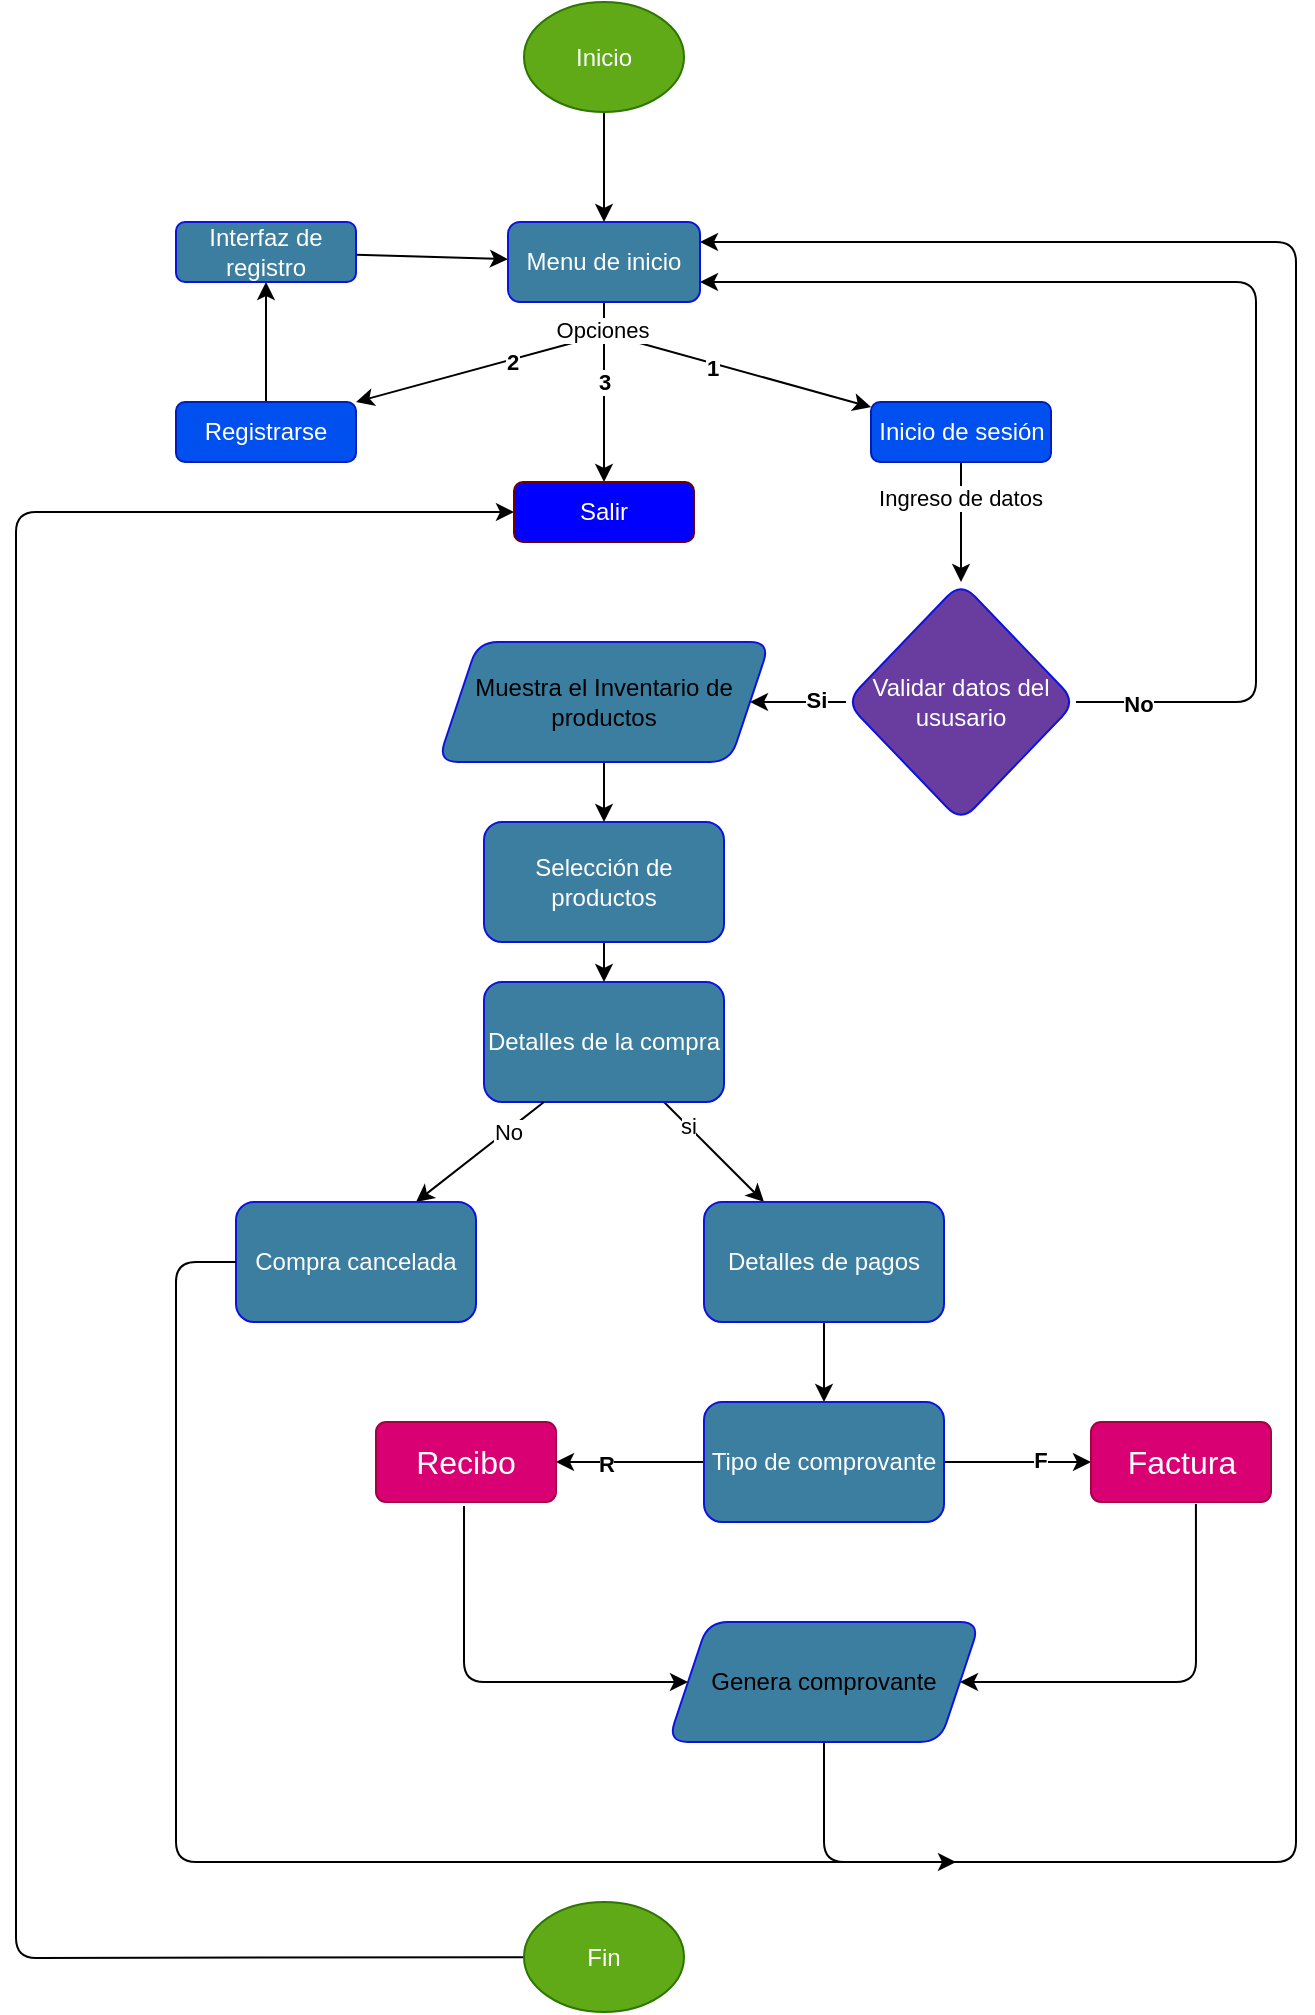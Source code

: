 <mxfile>
    <diagram id="YcQbaTT7AHG7Ci6GBOAf" name="Página-1">
        <mxGraphModel dx="832" dy="480" grid="1" gridSize="10" guides="1" tooltips="1" connect="1" arrows="1" fold="1" page="1" pageScale="1" pageWidth="827" pageHeight="1169" math="0" shadow="0">
            <root>
                <mxCell id="0"/>
                <mxCell id="1" parent="0"/>
                <mxCell id="53" value="" style="endArrow=classic;html=1;entryX=1;entryY=0;entryDx=0;entryDy=0;" parent="1" target="60" edge="1">
                    <mxGeometry width="50" height="50" relative="1" as="geometry">
                        <mxPoint x="400" y="190" as="sourcePoint"/>
                        <mxPoint x="460" y="120" as="targetPoint"/>
                        <Array as="points"/>
                    </mxGeometry>
                </mxCell>
                <mxCell id="65" value="&lt;b&gt;2&lt;/b&gt;" style="edgeLabel;html=1;align=center;verticalAlign=middle;resizable=0;points=[];" parent="53" vertex="1" connectable="0">
                    <mxGeometry x="-0.401" y="1" relative="1" as="geometry">
                        <mxPoint as="offset"/>
                    </mxGeometry>
                </mxCell>
                <mxCell id="55" value="" style="endArrow=classic;html=1;" parent="1" target="57" edge="1">
                    <mxGeometry width="50" height="50" relative="1" as="geometry">
                        <mxPoint x="430" y="190" as="sourcePoint"/>
                        <mxPoint x="380" y="120" as="targetPoint"/>
                    </mxGeometry>
                </mxCell>
                <mxCell id="64" value="&lt;b&gt;1&lt;/b&gt;" style="edgeLabel;html=1;align=center;verticalAlign=middle;resizable=0;points=[];" parent="55" vertex="1" connectable="0">
                    <mxGeometry x="-0.34" y="-2" relative="1" as="geometry">
                        <mxPoint as="offset"/>
                    </mxGeometry>
                </mxCell>
                <mxCell id="56" value="" style="endArrow=classic;html=1;exitX=0.5;exitY=1;exitDx=0;exitDy=0;entryX=0.5;entryY=0;entryDx=0;entryDy=0;" parent="1" source="77" target="61" edge="1">
                    <mxGeometry width="50" height="50" relative="1" as="geometry">
                        <mxPoint x="414" y="160" as="sourcePoint"/>
                        <mxPoint x="540" y="120" as="targetPoint"/>
                    </mxGeometry>
                </mxCell>
                <mxCell id="67" value="&lt;b&gt;3&lt;/b&gt;" style="edgeLabel;html=1;align=center;verticalAlign=middle;resizable=0;points=[];" parent="56" vertex="1" connectable="0">
                    <mxGeometry x="-0.385" y="-1" relative="1" as="geometry">
                        <mxPoint x="1" y="12" as="offset"/>
                    </mxGeometry>
                </mxCell>
                <mxCell id="100" value="Opciones" style="edgeLabel;html=1;align=center;verticalAlign=middle;resizable=0;points=[];" parent="56" vertex="1" connectable="0">
                    <mxGeometry x="-0.689" y="-1" relative="1" as="geometry">
                        <mxPoint as="offset"/>
                    </mxGeometry>
                </mxCell>
                <mxCell id="91" value="" style="edgeStyle=none;html=1;" parent="1" source="57" target="90" edge="1">
                    <mxGeometry relative="1" as="geometry"/>
                </mxCell>
                <mxCell id="99" value="Ingreso de datos" style="edgeLabel;html=1;align=center;verticalAlign=middle;resizable=0;points=[];" parent="91" vertex="1" connectable="0">
                    <mxGeometry x="-0.4" y="-1" relative="1" as="geometry">
                        <mxPoint as="offset"/>
                    </mxGeometry>
                </mxCell>
                <mxCell id="57" value="Inicio de sesión" style="rounded=1;whiteSpace=wrap;html=1;shadow=0;fillColor=#0050ef;strokeColor=#001DBC;fontColor=#ffffff;" parent="1" vertex="1">
                    <mxGeometry x="547.5" y="220" width="90" height="30" as="geometry"/>
                </mxCell>
                <mxCell id="75" value="" style="edgeStyle=none;html=1;" parent="1" source="60" target="74" edge="1">
                    <mxGeometry relative="1" as="geometry"/>
                </mxCell>
                <mxCell id="60" value="Registrarse" style="rounded=1;whiteSpace=wrap;html=1;shadow=0;fillColor=#0050ef;strokeColor=#001DBC;fontColor=#ffffff;" parent="1" vertex="1">
                    <mxGeometry x="200" y="220" width="90" height="30" as="geometry"/>
                </mxCell>
                <mxCell id="61" value="Salir" style="rounded=1;whiteSpace=wrap;html=1;shadow=0;fillColor=#0000FF;strokeColor=#6F0000;fontColor=#ffffff;" parent="1" vertex="1">
                    <mxGeometry x="369" y="260" width="90" height="30" as="geometry"/>
                </mxCell>
                <mxCell id="78" value="" style="edgeStyle=none;html=1;" parent="1" source="74" target="77" edge="1">
                    <mxGeometry relative="1" as="geometry"/>
                </mxCell>
                <mxCell id="74" value="Interfaz de registro" style="rounded=1;whiteSpace=wrap;html=1;shadow=0;fillColor=#3c7e9f;strokeColor=#0c13df;fontColor=#ffffff;" parent="1" vertex="1">
                    <mxGeometry x="200" y="130" width="90" height="30" as="geometry"/>
                </mxCell>
                <mxCell id="80" value="" style="edgeStyle=none;html=1;entryX=0.5;entryY=0;entryDx=0;entryDy=0;exitX=0.5;exitY=1;exitDx=0;exitDy=0;" parent="1" source="79" target="77" edge="1">
                    <mxGeometry relative="1" as="geometry">
                        <mxPoint x="450" y="80" as="sourcePoint"/>
                    </mxGeometry>
                </mxCell>
                <mxCell id="77" value="Menu de inicio" style="whiteSpace=wrap;html=1;fillColor=#3c7e9f;strokeColor=#0c13df;fontColor=#ffffff;rounded=1;shadow=0;" parent="1" vertex="1">
                    <mxGeometry x="366" y="130" width="96" height="40" as="geometry"/>
                </mxCell>
                <mxCell id="79" value="Inicio" style="ellipse;whiteSpace=wrap;html=1;fillColor=#60a917;strokeColor=#2D7600;fontColor=#ffffff;rounded=1;shadow=0;" parent="1" vertex="1">
                    <mxGeometry x="374" y="20" width="80" height="55" as="geometry"/>
                </mxCell>
                <mxCell id="86" value="" style="edgeStyle=none;html=1;exitX=0.5;exitY=1;exitDx=0;exitDy=0;" parent="1" source="129" target="85" edge="1">
                    <mxGeometry relative="1" as="geometry">
                        <mxPoint x="414" y="400" as="sourcePoint"/>
                    </mxGeometry>
                </mxCell>
                <mxCell id="102" value="" style="edgeStyle=none;html=1;" parent="1" source="85" target="101" edge="1">
                    <mxGeometry relative="1" as="geometry"/>
                </mxCell>
                <mxCell id="85" value="Selección de productos" style="whiteSpace=wrap;html=1;fillColor=#3c7e9f;strokeColor=#0c13df;fontColor=#ffffff;rounded=1;shadow=0;" parent="1" vertex="1">
                    <mxGeometry x="354" y="430" width="120" height="60" as="geometry"/>
                </mxCell>
                <mxCell id="92" value="" style="edgeStyle=none;html=1;entryX=1;entryY=0.5;entryDx=0;entryDy=0;" parent="1" source="90" target="129" edge="1">
                    <mxGeometry relative="1" as="geometry">
                        <mxPoint x="474" y="370" as="targetPoint"/>
                    </mxGeometry>
                </mxCell>
                <mxCell id="94" value="&lt;b&gt;Si&lt;/b&gt;" style="edgeLabel;html=1;align=center;verticalAlign=middle;resizable=0;points=[];" parent="92" vertex="1" connectable="0">
                    <mxGeometry x="-0.344" y="-1" relative="1" as="geometry">
                        <mxPoint as="offset"/>
                    </mxGeometry>
                </mxCell>
                <mxCell id="96" value="" style="edgeStyle=none;html=1;entryX=1;entryY=0.75;entryDx=0;entryDy=0;" parent="1" source="90" target="77" edge="1">
                    <mxGeometry relative="1" as="geometry">
                        <mxPoint x="740" y="140" as="targetPoint"/>
                        <Array as="points">
                            <mxPoint x="740" y="370"/>
                            <mxPoint x="740" y="160"/>
                        </Array>
                    </mxGeometry>
                </mxCell>
                <mxCell id="97" value="&lt;b&gt;No&lt;/b&gt;" style="edgeLabel;html=1;align=center;verticalAlign=middle;resizable=0;points=[];" parent="96" vertex="1" connectable="0">
                    <mxGeometry x="-0.895" y="-1" relative="1" as="geometry">
                        <mxPoint as="offset"/>
                    </mxGeometry>
                </mxCell>
                <mxCell id="90" value="Validar datos del ususario" style="rhombus;whiteSpace=wrap;html=1;fillColor=#693c9f;strokeColor=#0c13df;fontColor=#ffffff;rounded=1;shadow=0;" parent="1" vertex="1">
                    <mxGeometry x="535" y="310" width="115" height="120" as="geometry"/>
                </mxCell>
                <mxCell id="104" value="" style="edgeStyle=none;html=1;" parent="1" source="101" target="103" edge="1">
                    <mxGeometry relative="1" as="geometry"/>
                </mxCell>
                <mxCell id="133" value="si" style="edgeLabel;html=1;align=center;verticalAlign=middle;resizable=0;points=[];" vertex="1" connectable="0" parent="104">
                    <mxGeometry x="-0.52" relative="1" as="geometry">
                        <mxPoint as="offset"/>
                    </mxGeometry>
                </mxCell>
                <mxCell id="101" value="Detalles de la compra" style="whiteSpace=wrap;html=1;fillColor=#3c7e9f;strokeColor=#0c13df;fontColor=#ffffff;rounded=1;shadow=0;" parent="1" vertex="1">
                    <mxGeometry x="354" y="510" width="120" height="60" as="geometry"/>
                </mxCell>
                <mxCell id="108" value="" style="edgeStyle=none;html=1;" parent="1" source="103" target="107" edge="1">
                    <mxGeometry relative="1" as="geometry"/>
                </mxCell>
                <mxCell id="103" value="Detalles de pagos" style="whiteSpace=wrap;html=1;fillColor=#3c7e9f;strokeColor=#0c13df;fontColor=#ffffff;rounded=1;shadow=0;" parent="1" vertex="1">
                    <mxGeometry x="464" y="620" width="120" height="60" as="geometry"/>
                </mxCell>
                <mxCell id="112" value="" style="edgeStyle=none;html=1;" parent="1" source="107" target="110" edge="1">
                    <mxGeometry relative="1" as="geometry"/>
                </mxCell>
                <mxCell id="115" value="&lt;b&gt;R&lt;/b&gt;" style="edgeLabel;html=1;align=center;verticalAlign=middle;resizable=0;points=[];" parent="112" vertex="1" connectable="0">
                    <mxGeometry x="0.324" y="1" relative="1" as="geometry">
                        <mxPoint as="offset"/>
                    </mxGeometry>
                </mxCell>
                <mxCell id="113" value="" style="edgeStyle=none;html=1;" parent="1" source="107" target="109" edge="1">
                    <mxGeometry relative="1" as="geometry"/>
                </mxCell>
                <mxCell id="114" value="&lt;b&gt;F&lt;/b&gt;" style="edgeLabel;html=1;align=center;verticalAlign=middle;resizable=0;points=[];" parent="113" vertex="1" connectable="0">
                    <mxGeometry x="0.306" y="1" relative="1" as="geometry">
                        <mxPoint as="offset"/>
                    </mxGeometry>
                </mxCell>
                <mxCell id="107" value="Tipo de comprovante" style="whiteSpace=wrap;html=1;fillColor=#3c7e9f;strokeColor=#0c13df;fontColor=#ffffff;rounded=1;shadow=0;" parent="1" vertex="1">
                    <mxGeometry x="464" y="720" width="120" height="60" as="geometry"/>
                </mxCell>
                <mxCell id="109" value="Factura&lt;span style=&quot;color: rgba(0, 0, 0, 0); font-family: monospace; font-size: 0px; text-align: start;&quot;&gt;%3CmxGraphModel%3E%3Croot%3E%3CmxCell%20id%3D%220%22%2F%3E%3CmxCell%20id%3D%221%22%20parent%3D%220%22%2F%3E%3CmxCell%20id%3D%222%22%20value%3D%22%22%20style%3D%22rounded%3D1%3BwhiteSpace%3Dwrap%3Bhtml%3D1%3Bshadow%3D0%3BfillColor%3D%23437f9d%3BgradientColor%3Dnone%3B%22%20vertex%3D%221%22%20parent%3D%221%22%3E%3CmxGeometry%20x%3D%22420%22%20y%3D%22120%22%20width%3D%2290%22%20height%3D%2230%22%20as%3D%22geometry%22%2F%3E%3C%2FmxCell%3E%3C%2Froot%3E%3C%2FmxGraphModel%3E&lt;/span&gt;" style="html=1;shadow=0;dashed=0;shape=mxgraph.bootstrap.rrect;rSize=5;strokeColor=#A50040;strokeWidth=1;fillColor=#d80073;fontColor=#ffffff;whiteSpace=wrap;align=center;verticalAlign=middle;spacingLeft=0;fontStyle=0;fontSize=16;spacing=5;rounded=1;" parent="1" vertex="1">
                    <mxGeometry x="657.5" y="730" width="90" height="40" as="geometry"/>
                </mxCell>
                <mxCell id="110" value="Recibo" style="html=1;shadow=0;dashed=0;shape=mxgraph.bootstrap.rrect;rSize=5;strokeColor=#A50040;strokeWidth=1;fillColor=#d80073;fontColor=#ffffff;whiteSpace=wrap;align=center;verticalAlign=middle;spacingLeft=0;fontStyle=0;fontSize=16;spacing=5;rounded=1;" parent="1" vertex="1">
                    <mxGeometry x="300" y="730" width="90" height="40" as="geometry"/>
                </mxCell>
                <mxCell id="118" value="" style="endArrow=classic;html=1;exitX=0.489;exitY=1.05;exitDx=0;exitDy=0;exitPerimeter=0;entryX=0;entryY=0.5;entryDx=0;entryDy=0;" parent="1" source="110" target="126" edge="1">
                    <mxGeometry width="50" height="50" relative="1" as="geometry">
                        <mxPoint x="500" y="800" as="sourcePoint"/>
                        <mxPoint x="464" y="860" as="targetPoint"/>
                        <Array as="points">
                            <mxPoint x="344" y="860"/>
                        </Array>
                    </mxGeometry>
                </mxCell>
                <mxCell id="119" value="" style="endArrow=classic;html=1;exitX=0.583;exitY=1.025;exitDx=0;exitDy=0;exitPerimeter=0;" parent="1" source="109" target="126" edge="1">
                    <mxGeometry width="50" height="50" relative="1" as="geometry">
                        <mxPoint x="500" y="800" as="sourcePoint"/>
                        <mxPoint x="584" y="860" as="targetPoint"/>
                        <Array as="points">
                            <mxPoint x="710" y="860"/>
                        </Array>
                    </mxGeometry>
                </mxCell>
                <mxCell id="125" value="" style="edgeStyle=none;html=1;entryX=0;entryY=0.5;entryDx=0;entryDy=0;" parent="1" source="122" target="61" edge="1">
                    <mxGeometry relative="1" as="geometry">
                        <mxPoint x="120" y="880" as="targetPoint"/>
                        <Array as="points">
                            <mxPoint x="120" y="998"/>
                            <mxPoint x="120" y="275"/>
                        </Array>
                    </mxGeometry>
                </mxCell>
                <mxCell id="122" value="Fin" style="ellipse;whiteSpace=wrap;html=1;fillColor=#60a917;strokeColor=#2D7600;fontColor=#ffffff;rounded=1;shadow=0;" parent="1" vertex="1">
                    <mxGeometry x="374" y="970" width="80" height="55" as="geometry"/>
                </mxCell>
                <mxCell id="123" value="" style="endArrow=classic;html=1;entryX=1;entryY=0.25;entryDx=0;entryDy=0;" parent="1" source="126" target="77" edge="1">
                    <mxGeometry width="50" height="50" relative="1" as="geometry">
                        <mxPoint x="414" y="890" as="sourcePoint"/>
                        <mxPoint x="760" y="130" as="targetPoint"/>
                        <Array as="points">
                            <mxPoint x="524" y="950"/>
                            <mxPoint x="760" y="950"/>
                            <mxPoint x="760" y="140"/>
                        </Array>
                    </mxGeometry>
                </mxCell>
                <mxCell id="126" value="Genera comprovante" style="shape=parallelogram;perimeter=parallelogramPerimeter;whiteSpace=wrap;html=1;fixedSize=1;rounded=1;shadow=0;strokeColor=#0c13df;fillColor=#3c7e9f;gradientColor=none;" parent="1" vertex="1">
                    <mxGeometry x="446" y="830" width="156" height="60" as="geometry"/>
                </mxCell>
                <mxCell id="129" value="Muestra el Inventario de productos" style="shape=parallelogram;perimeter=parallelogramPerimeter;whiteSpace=wrap;html=1;fixedSize=1;rounded=1;shadow=0;strokeColor=#0c13df;fillColor=#3c7e9f;gradientColor=none;" parent="1" vertex="1">
                    <mxGeometry x="331" y="340" width="166" height="60" as="geometry"/>
                </mxCell>
                <mxCell id="135" value="" style="edgeStyle=none;html=1;exitX=0.25;exitY=1;exitDx=0;exitDy=0;entryX=0.75;entryY=0;entryDx=0;entryDy=0;" edge="1" parent="1" source="101" target="134">
                    <mxGeometry relative="1" as="geometry">
                        <mxPoint x="410" y="630" as="targetPoint"/>
                    </mxGeometry>
                </mxCell>
                <mxCell id="136" value="No" style="edgeLabel;html=1;align=center;verticalAlign=middle;resizable=0;points=[];" vertex="1" connectable="0" parent="135">
                    <mxGeometry x="0.499" y="2" relative="1" as="geometry">
                        <mxPoint x="29" y="-24" as="offset"/>
                    </mxGeometry>
                </mxCell>
                <mxCell id="134" value="Compra cancelada" style="whiteSpace=wrap;html=1;fillColor=#3c7e9f;strokeColor=#0c13df;fontColor=#ffffff;rounded=1;shadow=0;" vertex="1" parent="1">
                    <mxGeometry x="230" y="620" width="120" height="60" as="geometry"/>
                </mxCell>
                <mxCell id="139" value="" style="endArrow=classic;html=1;exitX=0;exitY=0.5;exitDx=0;exitDy=0;" edge="1" parent="1" source="134">
                    <mxGeometry width="50" height="50" relative="1" as="geometry">
                        <mxPoint x="390" y="760" as="sourcePoint"/>
                        <mxPoint x="590" y="950" as="targetPoint"/>
                        <Array as="points">
                            <mxPoint x="200" y="650"/>
                            <mxPoint x="200" y="950"/>
                        </Array>
                    </mxGeometry>
                </mxCell>
            </root>
        </mxGraphModel>
    </diagram>
</mxfile>